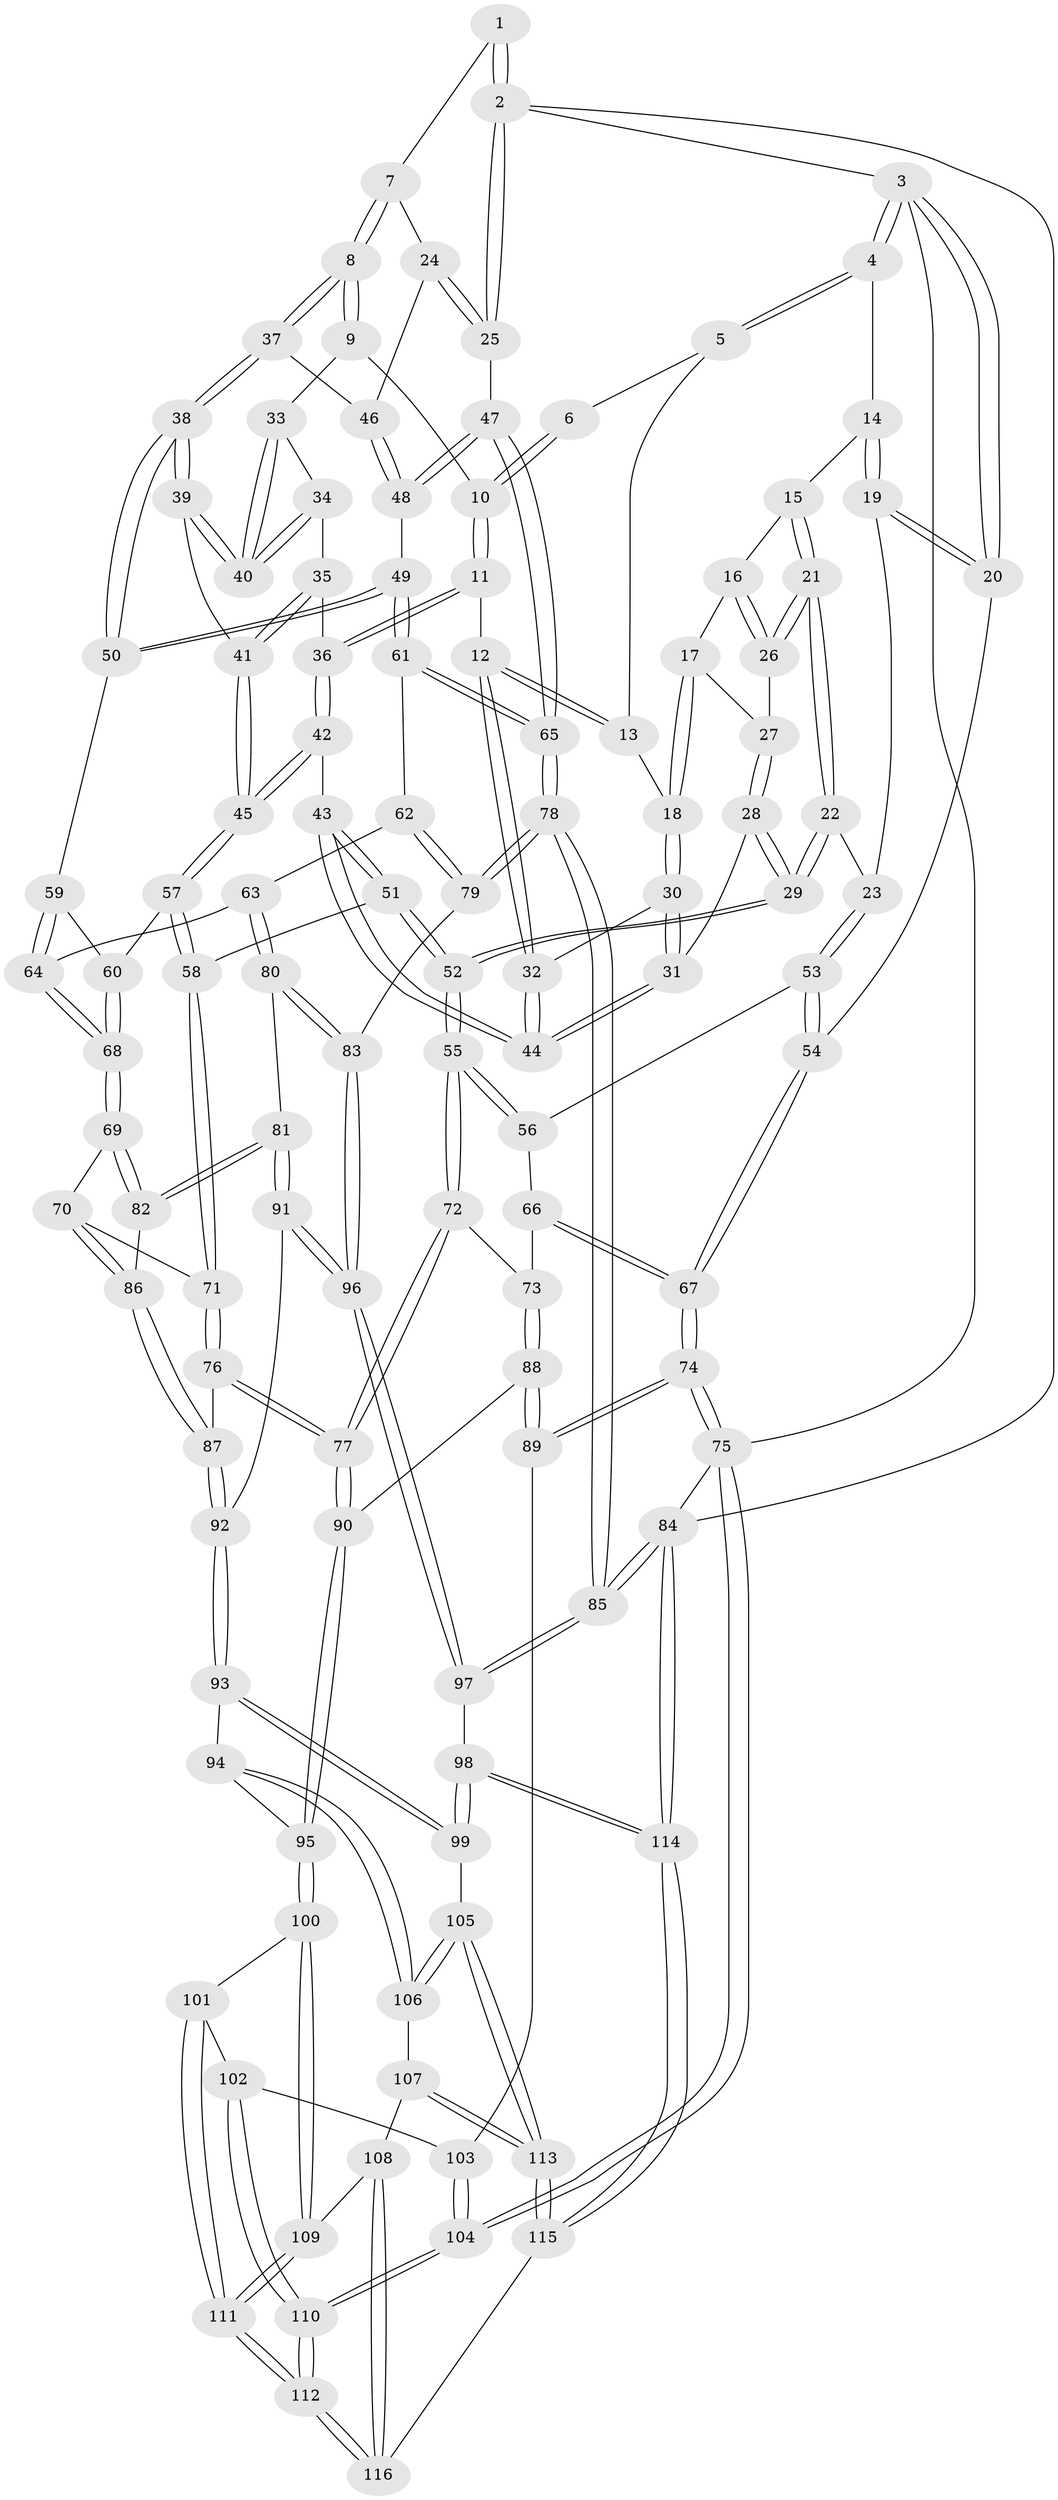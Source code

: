 // coarse degree distribution, {2: 0.0975609756097561, 4: 0.0975609756097561, 3: 0.7317073170731707, 6: 0.024390243902439025, 5: 0.04878048780487805}
// Generated by graph-tools (version 1.1) at 2025/54/03/04/25 22:54:46]
// undirected, 116 vertices, 287 edges
graph export_dot {
  node [color=gray90,style=filled];
  1 [pos="+0.8399650135402488+0"];
  2 [pos="+1+0"];
  3 [pos="+0+0"];
  4 [pos="+0.180827414091883+0"];
  5 [pos="+0.4980556703376742+0"];
  6 [pos="+0.7097996450158022+0"];
  7 [pos="+0.8500405848477711+0.024736163392057156"];
  8 [pos="+0.8427284556155239+0.14479755839506878"];
  9 [pos="+0.6967766679380776+0.07325010858045113"];
  10 [pos="+0.695819241304039+0.07243823055412582"];
  11 [pos="+0.5885326790202812+0.11937148231530888"];
  12 [pos="+0.5426017282482744+0.1122144337961987"];
  13 [pos="+0.4937697400069489+0"];
  14 [pos="+0.18111886638356167+0"];
  15 [pos="+0.185948459552461+0"];
  16 [pos="+0.3160572836361025+0.03419620374487956"];
  17 [pos="+0.3554936564295989+0.0700117045516"];
  18 [pos="+0.3889996174155566+0.08015401565923802"];
  19 [pos="+0.07748833967449503+0.14772122887662006"];
  20 [pos="+0+0.16691936707080693"];
  21 [pos="+0.2035689133005046+0.12043547301412325"];
  22 [pos="+0.175676566901438+0.18241643097054122"];
  23 [pos="+0.16980592692807026+0.1842065212097277"];
  24 [pos="+1+0.054111124951984814"];
  25 [pos="+1+0"];
  26 [pos="+0.2581401930536417+0.09732479851073221"];
  27 [pos="+0.313566538350926+0.11676786301572786"];
  28 [pos="+0.30814416691536395+0.21473081209525177"];
  29 [pos="+0.28561850423730817+0.2269194721963264"];
  30 [pos="+0.4006898479017247+0.09750895715951233"];
  31 [pos="+0.355147907181026+0.2044211013554461"];
  32 [pos="+0.5175989047625381+0.1300533940395007"];
  33 [pos="+0.6967095231955042+0.07887667886055501"];
  34 [pos="+0.6890454332402443+0.17023713853695607"];
  35 [pos="+0.6736085393456263+0.19173911474434988"];
  36 [pos="+0.6116456490327028+0.1756189102858978"];
  37 [pos="+0.8494119385809761+0.15349977692207054"];
  38 [pos="+0.8150833675385749+0.26241772388731954"];
  39 [pos="+0.7415534758889135+0.2676285005289187"];
  40 [pos="+0.7226785110595318+0.22367659935805873"];
  41 [pos="+0.7117080597843493+0.27558517493233653"];
  42 [pos="+0.6209249105629467+0.23768972073507885"];
  43 [pos="+0.4735007886331492+0.2555563462290459"];
  44 [pos="+0.4734707088796323+0.2554619407468523"];
  45 [pos="+0.6669386820645343+0.2961710072804672"];
  46 [pos="+0.897458459753683+0.145366092826536"];
  47 [pos="+1+0.3378030393508445"];
  48 [pos="+1+0.3084594758824254"];
  49 [pos="+0.8731115088689986+0.3268895294660994"];
  50 [pos="+0.8411223603910083+0.3093839484537912"];
  51 [pos="+0.47864925991439694+0.3569085914238188"];
  52 [pos="+0.3136074186229838+0.4359434020147572"];
  53 [pos="+0.12898222472458137+0.3212902703584754"];
  54 [pos="+0+0.23109995755523982"];
  55 [pos="+0.28636590440686627+0.4729072187960906"];
  56 [pos="+0.14304334247747455+0.37335199550553894"];
  57 [pos="+0.626667174190156+0.3662813433526092"];
  58 [pos="+0.5632867664543644+0.3981552538340064"];
  59 [pos="+0.8162855720770449+0.34883013284842357"];
  60 [pos="+0.7201238612751796+0.4206394187947317"];
  61 [pos="+0.9121528353302294+0.44566944424300686"];
  62 [pos="+0.8672919475912637+0.5063275870329882"];
  63 [pos="+0.8403993336862493+0.515635299881764"];
  64 [pos="+0.806932653595745+0.5087792850582611"];
  65 [pos="+1+0.4657297812496767"];
  66 [pos="+0.028819766884967745+0.42891796075913"];
  67 [pos="+0+0.41086561736460214"];
  68 [pos="+0.7550099380403764+0.516060921973877"];
  69 [pos="+0.739894159908861+0.530927564544593"];
  70 [pos="+0.6996667656939151+0.5480338270052604"];
  71 [pos="+0.5683839774350904+0.439308946951057"];
  72 [pos="+0.28536748202464246+0.49080958219400017"];
  73 [pos="+0.10596270562138298+0.5572556684385237"];
  74 [pos="+0+0.7042414061455796"];
  75 [pos="+0+1"];
  76 [pos="+0.5124590957531786+0.5936293522972339"];
  77 [pos="+0.3590296895225725+0.6542826952880403"];
  78 [pos="+1+0.6838042106574028"];
  79 [pos="+1+0.6577797465328994"];
  80 [pos="+0.8617271065117044+0.6649360027316161"];
  81 [pos="+0.7986516673722328+0.6640431968464481"];
  82 [pos="+0.7966301878512949+0.6603030649888207"];
  83 [pos="+0.8777239756064692+0.6748723907215175"];
  84 [pos="+1+1"];
  85 [pos="+1+0.8333441813761178"];
  86 [pos="+0.6717454371053106+0.5910880799256146"];
  87 [pos="+0.6364567406906524+0.6383316575013239"];
  88 [pos="+0.004269417382526373+0.6710534634684948"];
  89 [pos="+0+0.6868372360705063"];
  90 [pos="+0.35864347698609345+0.6564426193725289"];
  91 [pos="+0.744420773175575+0.7010625776734978"];
  92 [pos="+0.6586566387047681+0.7015506882424658"];
  93 [pos="+0.632731163281051+0.7706018041397941"];
  94 [pos="+0.5314938910725223+0.7658404342656971"];
  95 [pos="+0.3588024356277728+0.686628986119949"];
  96 [pos="+0.8285129822505067+0.8496057127379371"];
  97 [pos="+0.8290116102987929+0.86148133579903"];
  98 [pos="+0.7940923383861611+0.8960731203136743"];
  99 [pos="+0.6466877137660351+0.8106774013672633"];
  100 [pos="+0.34199039038260726+0.7308879024951318"];
  101 [pos="+0.23774183517447625+0.795635772749148"];
  102 [pos="+0.14093858884745009+0.7915194006461662"];
  103 [pos="+0.09351797962333962+0.7651234968159486"];
  104 [pos="+0+1"];
  105 [pos="+0.5828383949054643+0.8999423699705756"];
  106 [pos="+0.517737227607143+0.8563549790136438"];
  107 [pos="+0.42141131533994985+0.876688453807748"];
  108 [pos="+0.4010841404722895+0.875962175364131"];
  109 [pos="+0.3899655478773767+0.8583622871299158"];
  110 [pos="+0+1"];
  111 [pos="+0.20798152822309082+0.9918818669028328"];
  112 [pos="+0.09264276573496363+1"];
  113 [pos="+0.5766407161754579+0.9460704985706109"];
  114 [pos="+0.7500294311660648+1"];
  115 [pos="+0.6007589151300295+1"];
  116 [pos="+0.4148287017319689+1"];
  1 -- 2;
  1 -- 2;
  1 -- 7;
  2 -- 3;
  2 -- 25;
  2 -- 25;
  2 -- 84;
  3 -- 4;
  3 -- 4;
  3 -- 20;
  3 -- 20;
  3 -- 75;
  4 -- 5;
  4 -- 5;
  4 -- 14;
  5 -- 6;
  5 -- 13;
  6 -- 10;
  6 -- 10;
  7 -- 8;
  7 -- 8;
  7 -- 24;
  8 -- 9;
  8 -- 9;
  8 -- 37;
  8 -- 37;
  9 -- 10;
  9 -- 33;
  10 -- 11;
  10 -- 11;
  11 -- 12;
  11 -- 36;
  11 -- 36;
  12 -- 13;
  12 -- 13;
  12 -- 32;
  12 -- 32;
  13 -- 18;
  14 -- 15;
  14 -- 19;
  14 -- 19;
  15 -- 16;
  15 -- 21;
  15 -- 21;
  16 -- 17;
  16 -- 26;
  16 -- 26;
  17 -- 18;
  17 -- 18;
  17 -- 27;
  18 -- 30;
  18 -- 30;
  19 -- 20;
  19 -- 20;
  19 -- 23;
  20 -- 54;
  21 -- 22;
  21 -- 22;
  21 -- 26;
  21 -- 26;
  22 -- 23;
  22 -- 29;
  22 -- 29;
  23 -- 53;
  23 -- 53;
  24 -- 25;
  24 -- 25;
  24 -- 46;
  25 -- 47;
  26 -- 27;
  27 -- 28;
  27 -- 28;
  28 -- 29;
  28 -- 29;
  28 -- 31;
  29 -- 52;
  29 -- 52;
  30 -- 31;
  30 -- 31;
  30 -- 32;
  31 -- 44;
  31 -- 44;
  32 -- 44;
  32 -- 44;
  33 -- 34;
  33 -- 40;
  33 -- 40;
  34 -- 35;
  34 -- 40;
  34 -- 40;
  35 -- 36;
  35 -- 41;
  35 -- 41;
  36 -- 42;
  36 -- 42;
  37 -- 38;
  37 -- 38;
  37 -- 46;
  38 -- 39;
  38 -- 39;
  38 -- 50;
  38 -- 50;
  39 -- 40;
  39 -- 40;
  39 -- 41;
  41 -- 45;
  41 -- 45;
  42 -- 43;
  42 -- 45;
  42 -- 45;
  43 -- 44;
  43 -- 44;
  43 -- 51;
  43 -- 51;
  45 -- 57;
  45 -- 57;
  46 -- 48;
  46 -- 48;
  47 -- 48;
  47 -- 48;
  47 -- 65;
  47 -- 65;
  48 -- 49;
  49 -- 50;
  49 -- 50;
  49 -- 61;
  49 -- 61;
  50 -- 59;
  51 -- 52;
  51 -- 52;
  51 -- 58;
  52 -- 55;
  52 -- 55;
  53 -- 54;
  53 -- 54;
  53 -- 56;
  54 -- 67;
  54 -- 67;
  55 -- 56;
  55 -- 56;
  55 -- 72;
  55 -- 72;
  56 -- 66;
  57 -- 58;
  57 -- 58;
  57 -- 60;
  58 -- 71;
  58 -- 71;
  59 -- 60;
  59 -- 64;
  59 -- 64;
  60 -- 68;
  60 -- 68;
  61 -- 62;
  61 -- 65;
  61 -- 65;
  62 -- 63;
  62 -- 79;
  62 -- 79;
  63 -- 64;
  63 -- 80;
  63 -- 80;
  64 -- 68;
  64 -- 68;
  65 -- 78;
  65 -- 78;
  66 -- 67;
  66 -- 67;
  66 -- 73;
  67 -- 74;
  67 -- 74;
  68 -- 69;
  68 -- 69;
  69 -- 70;
  69 -- 82;
  69 -- 82;
  70 -- 71;
  70 -- 86;
  70 -- 86;
  71 -- 76;
  71 -- 76;
  72 -- 73;
  72 -- 77;
  72 -- 77;
  73 -- 88;
  73 -- 88;
  74 -- 75;
  74 -- 75;
  74 -- 89;
  74 -- 89;
  75 -- 104;
  75 -- 104;
  75 -- 84;
  76 -- 77;
  76 -- 77;
  76 -- 87;
  77 -- 90;
  77 -- 90;
  78 -- 79;
  78 -- 79;
  78 -- 85;
  78 -- 85;
  79 -- 83;
  80 -- 81;
  80 -- 83;
  80 -- 83;
  81 -- 82;
  81 -- 82;
  81 -- 91;
  81 -- 91;
  82 -- 86;
  83 -- 96;
  83 -- 96;
  84 -- 85;
  84 -- 85;
  84 -- 114;
  84 -- 114;
  85 -- 97;
  85 -- 97;
  86 -- 87;
  86 -- 87;
  87 -- 92;
  87 -- 92;
  88 -- 89;
  88 -- 89;
  88 -- 90;
  89 -- 103;
  90 -- 95;
  90 -- 95;
  91 -- 92;
  91 -- 96;
  91 -- 96;
  92 -- 93;
  92 -- 93;
  93 -- 94;
  93 -- 99;
  93 -- 99;
  94 -- 95;
  94 -- 106;
  94 -- 106;
  95 -- 100;
  95 -- 100;
  96 -- 97;
  96 -- 97;
  97 -- 98;
  98 -- 99;
  98 -- 99;
  98 -- 114;
  98 -- 114;
  99 -- 105;
  100 -- 101;
  100 -- 109;
  100 -- 109;
  101 -- 102;
  101 -- 111;
  101 -- 111;
  102 -- 103;
  102 -- 110;
  102 -- 110;
  103 -- 104;
  103 -- 104;
  104 -- 110;
  104 -- 110;
  105 -- 106;
  105 -- 106;
  105 -- 113;
  105 -- 113;
  106 -- 107;
  107 -- 108;
  107 -- 113;
  107 -- 113;
  108 -- 109;
  108 -- 116;
  108 -- 116;
  109 -- 111;
  109 -- 111;
  110 -- 112;
  110 -- 112;
  111 -- 112;
  111 -- 112;
  112 -- 116;
  112 -- 116;
  113 -- 115;
  113 -- 115;
  114 -- 115;
  114 -- 115;
  115 -- 116;
}
